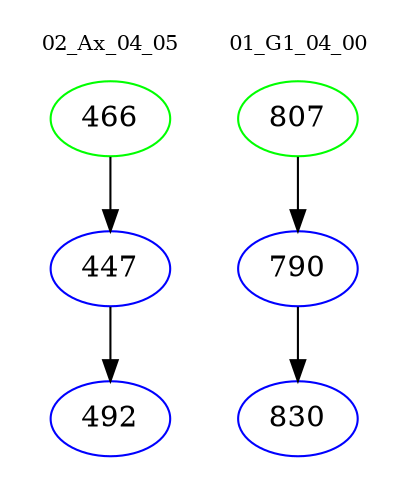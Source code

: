 digraph{
subgraph cluster_0 {
color = white
label = "02_Ax_04_05";
fontsize=10;
T0_466 [label="466", color="green"]
T0_466 -> T0_447 [color="black"]
T0_447 [label="447", color="blue"]
T0_447 -> T0_492 [color="black"]
T0_492 [label="492", color="blue"]
}
subgraph cluster_1 {
color = white
label = "01_G1_04_00";
fontsize=10;
T1_807 [label="807", color="green"]
T1_807 -> T1_790 [color="black"]
T1_790 [label="790", color="blue"]
T1_790 -> T1_830 [color="black"]
T1_830 [label="830", color="blue"]
}
}
